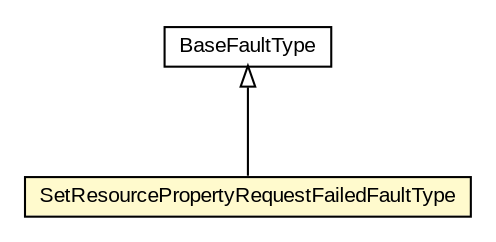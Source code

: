 #!/usr/local/bin/dot
#
# Class diagram 
# Generated by UMLGraph version R5_6-24-gf6e263 (http://www.umlgraph.org/)
#

digraph G {
	edge [fontname="arial",fontsize=10,labelfontname="arial",labelfontsize=10];
	node [fontname="arial",fontsize=10,shape=plaintext];
	nodesep=0.25;
	ranksep=0.5;
	// org.oasis_open.docs.wsrf.bf_2.BaseFaultType
	c1117664 [label=<<table title="org.oasis_open.docs.wsrf.bf_2.BaseFaultType" border="0" cellborder="1" cellspacing="0" cellpadding="2" port="p" href="../bf_2/BaseFaultType.html">
		<tr><td><table border="0" cellspacing="0" cellpadding="1">
<tr><td align="center" balign="center"> BaseFaultType </td></tr>
		</table></td></tr>
		</table>>, URL="../bf_2/BaseFaultType.html", fontname="arial", fontcolor="black", fontsize=10.0];
	// org.oasis_open.docs.wsrf.rp_2.SetResourcePropertyRequestFailedFaultType
	c1118284 [label=<<table title="org.oasis_open.docs.wsrf.rp_2.SetResourcePropertyRequestFailedFaultType" border="0" cellborder="1" cellspacing="0" cellpadding="2" port="p" bgcolor="lemonChiffon" href="./SetResourcePropertyRequestFailedFaultType.html">
		<tr><td><table border="0" cellspacing="0" cellpadding="1">
<tr><td align="center" balign="center"> SetResourcePropertyRequestFailedFaultType </td></tr>
		</table></td></tr>
		</table>>, URL="./SetResourcePropertyRequestFailedFaultType.html", fontname="arial", fontcolor="black", fontsize=10.0];
	//org.oasis_open.docs.wsrf.rp_2.SetResourcePropertyRequestFailedFaultType extends org.oasis_open.docs.wsrf.bf_2.BaseFaultType
	c1117664:p -> c1118284:p [dir=back,arrowtail=empty];
}

